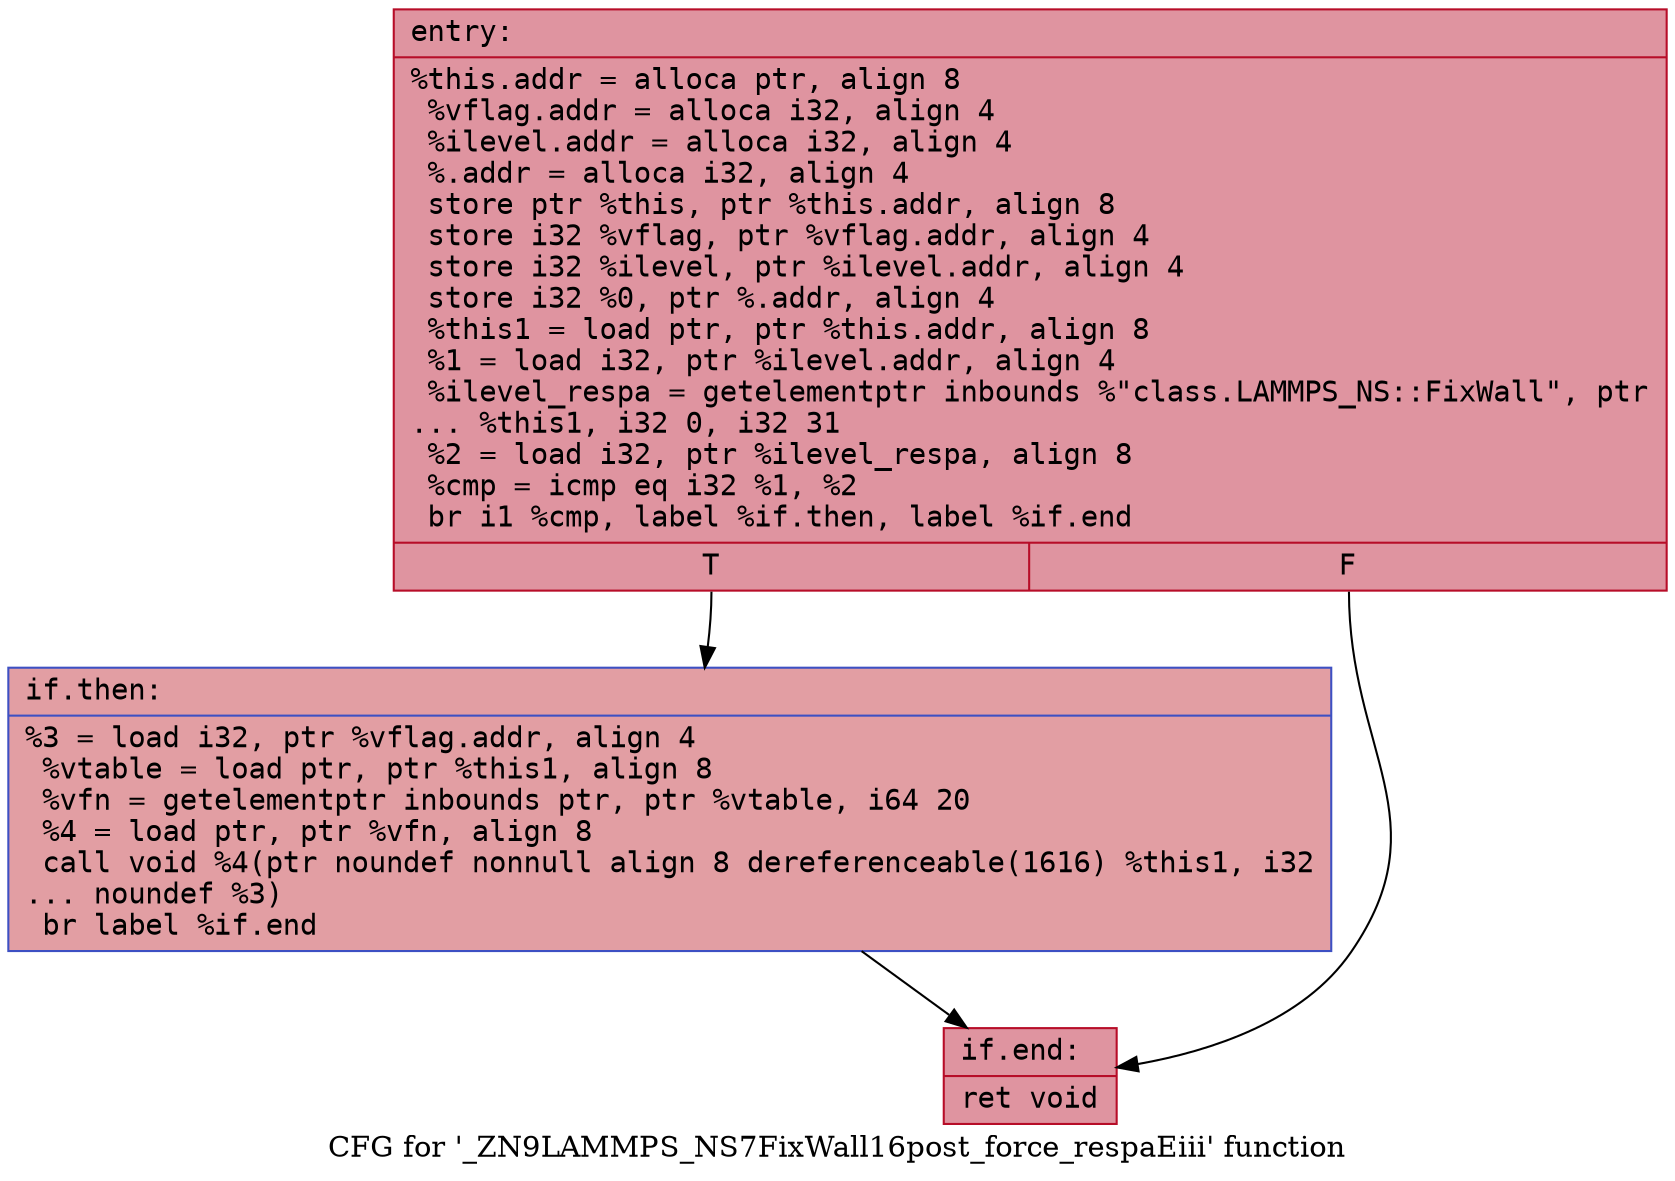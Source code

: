 digraph "CFG for '_ZN9LAMMPS_NS7FixWall16post_force_respaEiii' function" {
	label="CFG for '_ZN9LAMMPS_NS7FixWall16post_force_respaEiii' function";

	Node0x55fe975fcf50 [shape=record,color="#b70d28ff", style=filled, fillcolor="#b70d2870" fontname="Courier",label="{entry:\l|  %this.addr = alloca ptr, align 8\l  %vflag.addr = alloca i32, align 4\l  %ilevel.addr = alloca i32, align 4\l  %.addr = alloca i32, align 4\l  store ptr %this, ptr %this.addr, align 8\l  store i32 %vflag, ptr %vflag.addr, align 4\l  store i32 %ilevel, ptr %ilevel.addr, align 4\l  store i32 %0, ptr %.addr, align 4\l  %this1 = load ptr, ptr %this.addr, align 8\l  %1 = load i32, ptr %ilevel.addr, align 4\l  %ilevel_respa = getelementptr inbounds %\"class.LAMMPS_NS::FixWall\", ptr\l... %this1, i32 0, i32 31\l  %2 = load i32, ptr %ilevel_respa, align 8\l  %cmp = icmp eq i32 %1, %2\l  br i1 %cmp, label %if.then, label %if.end\l|{<s0>T|<s1>F}}"];
	Node0x55fe975fcf50:s0 -> Node0x55fe975fd5e0[tooltip="entry -> if.then\nProbability 50.00%" ];
	Node0x55fe975fcf50:s1 -> Node0x55fe975fd650[tooltip="entry -> if.end\nProbability 50.00%" ];
	Node0x55fe975fd5e0 [shape=record,color="#3d50c3ff", style=filled, fillcolor="#be242e70" fontname="Courier",label="{if.then:\l|  %3 = load i32, ptr %vflag.addr, align 4\l  %vtable = load ptr, ptr %this1, align 8\l  %vfn = getelementptr inbounds ptr, ptr %vtable, i64 20\l  %4 = load ptr, ptr %vfn, align 8\l  call void %4(ptr noundef nonnull align 8 dereferenceable(1616) %this1, i32\l... noundef %3)\l  br label %if.end\l}"];
	Node0x55fe975fd5e0 -> Node0x55fe975fd650[tooltip="if.then -> if.end\nProbability 100.00%" ];
	Node0x55fe975fd650 [shape=record,color="#b70d28ff", style=filled, fillcolor="#b70d2870" fontname="Courier",label="{if.end:\l|  ret void\l}"];
}
